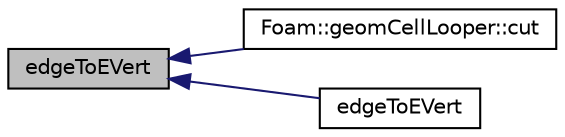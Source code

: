 digraph "edgeToEVert"
{
  bgcolor="transparent";
  edge [fontname="Helvetica",fontsize="10",labelfontname="Helvetica",labelfontsize="10"];
  node [fontname="Helvetica",fontsize="10",shape=record];
  rankdir="LR";
  Node1 [label="edgeToEVert",height=0.2,width=0.4,color="black", fillcolor="grey75", style="filled", fontcolor="black"];
  Node1 -> Node2 [dir="back",color="midnightblue",fontsize="10",style="solid",fontname="Helvetica"];
  Node2 [label="Foam::geomCellLooper::cut",height=0.2,width=0.4,color="black",URL="$a00917.html#ae441aaf74ea7c5d77ba3bd7ddfcb919b",tooltip="Same but now also base point of cut provided (instead of always. "];
  Node1 -> Node3 [dir="back",color="midnightblue",fontsize="10",style="solid",fontname="Helvetica"];
  Node3 [label="edgeToEVert",height=0.2,width=0.4,color="black",URL="$a00621.html#aa5dee320c431d9fc6f8d474c45c18897"];
}
